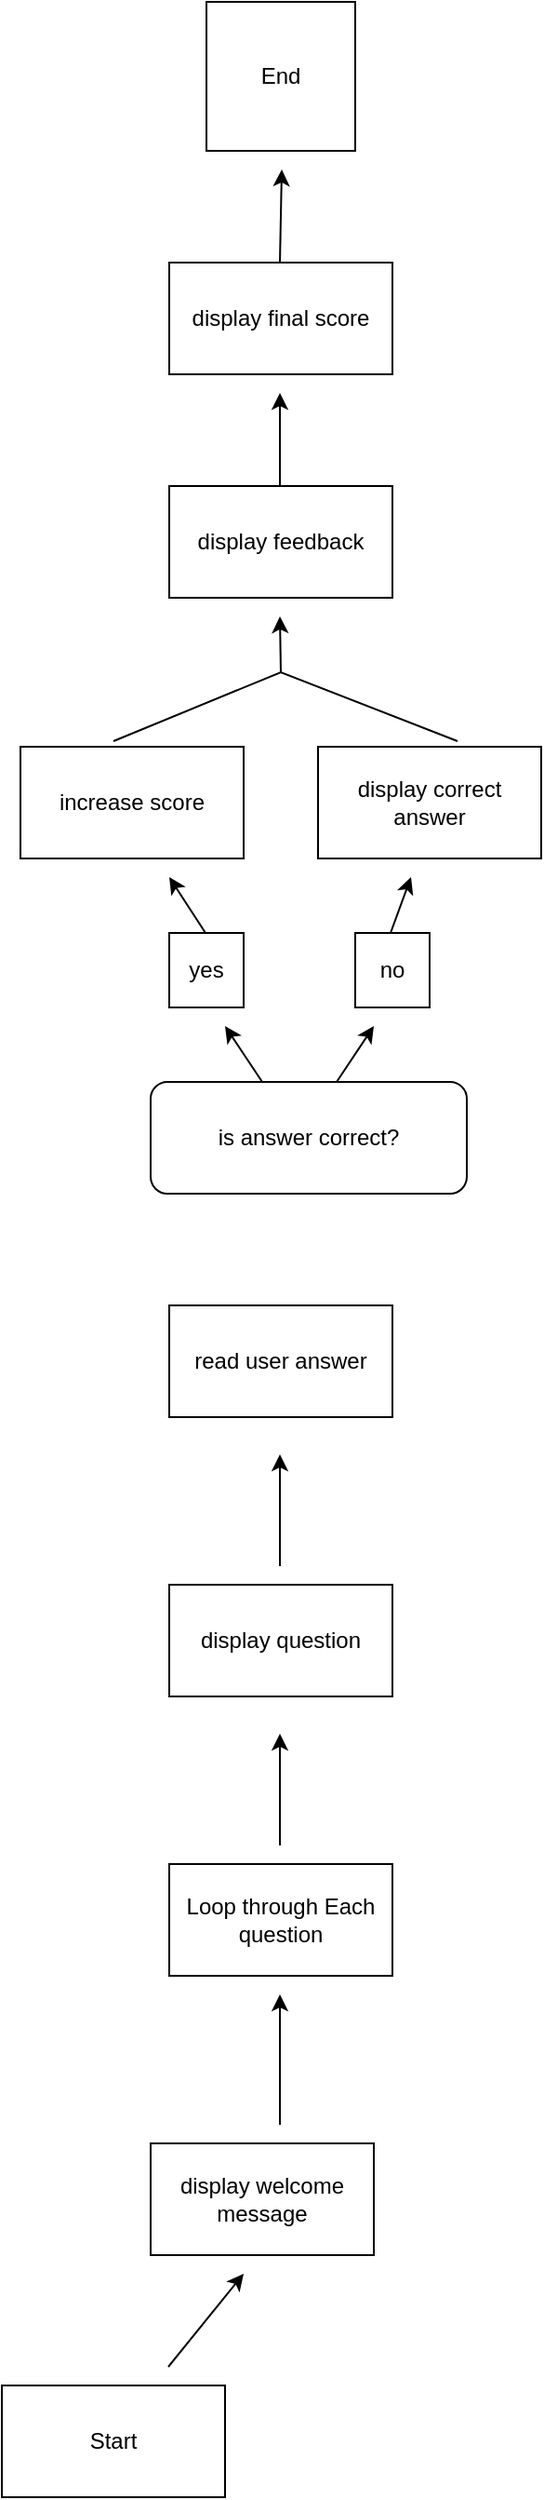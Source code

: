 <mxfile version="24.7.7">
  <diagram name="Page-1" id="uL-v-dKuU2Owsla2-7jN">
    <mxGraphModel grid="1" page="1" gridSize="10" guides="1" tooltips="1" connect="1" arrows="1" fold="1" pageScale="1" pageWidth="850" pageHeight="1100" math="0" shadow="0">
      <root>
        <mxCell id="0" />
        <mxCell id="1" parent="0" />
        <mxCell id="nh0oCBkSoKIm4h4epGR8-1" value="Start" style="rounded=0;whiteSpace=wrap;html=1;" vertex="1" parent="1">
          <mxGeometry x="-50" y="1080" width="120" height="60" as="geometry" />
        </mxCell>
        <mxCell id="nh0oCBkSoKIm4h4epGR8-2" value="" style="endArrow=classic;html=1;rounded=0;" edge="1" parent="1">
          <mxGeometry width="50" height="50" relative="1" as="geometry">
            <mxPoint x="39.5" y="1070" as="sourcePoint" />
            <mxPoint x="80" y="1020" as="targetPoint" />
          </mxGeometry>
        </mxCell>
        <mxCell id="nh0oCBkSoKIm4h4epGR8-3" value="display welcome message" style="rounded=0;whiteSpace=wrap;html=1;" vertex="1" parent="1">
          <mxGeometry x="30" y="950" width="120" height="60" as="geometry" />
        </mxCell>
        <mxCell id="nh0oCBkSoKIm4h4epGR8-4" value="Loop through Each question" style="rounded=0;whiteSpace=wrap;html=1;" vertex="1" parent="1">
          <mxGeometry x="40" y="800" width="120" height="60" as="geometry" />
        </mxCell>
        <mxCell id="nh0oCBkSoKIm4h4epGR8-6" value="" style="endArrow=classic;html=1;rounded=0;" edge="1" parent="1">
          <mxGeometry width="50" height="50" relative="1" as="geometry">
            <mxPoint x="99.5" y="940" as="sourcePoint" />
            <mxPoint x="99.5" y="870" as="targetPoint" />
          </mxGeometry>
        </mxCell>
        <mxCell id="nh0oCBkSoKIm4h4epGR8-7" value="display question" style="rounded=0;whiteSpace=wrap;html=1;" vertex="1" parent="1">
          <mxGeometry x="40" y="650" width="120" height="60" as="geometry" />
        </mxCell>
        <mxCell id="nh0oCBkSoKIm4h4epGR8-8" value="" style="endArrow=classic;html=1;rounded=0;" edge="1" parent="1">
          <mxGeometry width="50" height="50" relative="1" as="geometry">
            <mxPoint x="99.5" y="790" as="sourcePoint" />
            <mxPoint x="99.5" y="730" as="targetPoint" />
          </mxGeometry>
        </mxCell>
        <mxCell id="nh0oCBkSoKIm4h4epGR8-9" value="read user answer" style="rounded=0;whiteSpace=wrap;html=1;" vertex="1" parent="1">
          <mxGeometry x="40" y="500" width="120" height="60" as="geometry" />
        </mxCell>
        <mxCell id="nh0oCBkSoKIm4h4epGR8-10" value="" style="endArrow=classic;html=1;rounded=0;" edge="1" parent="1">
          <mxGeometry width="50" height="50" relative="1" as="geometry">
            <mxPoint x="99.5" y="640" as="sourcePoint" />
            <mxPoint x="99.5" y="580" as="targetPoint" />
          </mxGeometry>
        </mxCell>
        <mxCell id="nh0oCBkSoKIm4h4epGR8-11" value="is answer correct?" style="rounded=1;whiteSpace=wrap;html=1;" vertex="1" parent="1">
          <mxGeometry x="30" y="380" width="170" height="60" as="geometry" />
        </mxCell>
        <mxCell id="nh0oCBkSoKIm4h4epGR8-12" value="" style="endArrow=classic;html=1;rounded=0;" edge="1" parent="1">
          <mxGeometry width="50" height="50" relative="1" as="geometry">
            <mxPoint x="130" y="380" as="sourcePoint" />
            <mxPoint x="150" y="350" as="targetPoint" />
          </mxGeometry>
        </mxCell>
        <mxCell id="nh0oCBkSoKIm4h4epGR8-13" value="" style="endArrow=classic;html=1;rounded=0;" edge="1" parent="1">
          <mxGeometry width="50" height="50" relative="1" as="geometry">
            <mxPoint x="90" y="380" as="sourcePoint" />
            <mxPoint x="70" y="350" as="targetPoint" />
          </mxGeometry>
        </mxCell>
        <mxCell id="nh0oCBkSoKIm4h4epGR8-14" value="yes" style="whiteSpace=wrap;html=1;aspect=fixed;" vertex="1" parent="1">
          <mxGeometry x="40" y="300" width="40" height="40" as="geometry" />
        </mxCell>
        <mxCell id="nh0oCBkSoKIm4h4epGR8-15" value="no" style="whiteSpace=wrap;html=1;aspect=fixed;" vertex="1" parent="1">
          <mxGeometry x="140" y="300" width="40" height="40" as="geometry" />
        </mxCell>
        <mxCell id="nh0oCBkSoKIm4h4epGR8-16" value="" style="endArrow=classic;html=1;rounded=0;" edge="1" parent="1">
          <mxGeometry width="50" height="50" relative="1" as="geometry">
            <mxPoint x="59.5" y="300" as="sourcePoint" />
            <mxPoint x="40" y="270" as="targetPoint" />
          </mxGeometry>
        </mxCell>
        <mxCell id="nh0oCBkSoKIm4h4epGR8-17" value="" style="endArrow=classic;html=1;rounded=0;" edge="1" parent="1">
          <mxGeometry width="50" height="50" relative="1" as="geometry">
            <mxPoint x="159" y="300" as="sourcePoint" />
            <mxPoint x="170" y="270" as="targetPoint" />
          </mxGeometry>
        </mxCell>
        <mxCell id="nh0oCBkSoKIm4h4epGR8-18" value="increase score" style="rounded=0;whiteSpace=wrap;html=1;" vertex="1" parent="1">
          <mxGeometry x="-40" y="200" width="120" height="60" as="geometry" />
        </mxCell>
        <mxCell id="nh0oCBkSoKIm4h4epGR8-19" value="display correct answer" style="rounded=0;whiteSpace=wrap;html=1;" vertex="1" parent="1">
          <mxGeometry x="120" y="200" width="120" height="60" as="geometry" />
        </mxCell>
        <mxCell id="nh0oCBkSoKIm4h4epGR8-20" value="" style="endArrow=classic;html=1;rounded=0;" edge="1" parent="1">
          <mxGeometry width="50" height="50" relative="1" as="geometry">
            <mxPoint x="100" y="160" as="sourcePoint" />
            <mxPoint x="99.5" y="130" as="targetPoint" />
          </mxGeometry>
        </mxCell>
        <mxCell id="nh0oCBkSoKIm4h4epGR8-21" value="" style="endArrow=none;html=1;rounded=0;entryX=0.625;entryY=-0.05;entryDx=0;entryDy=0;entryPerimeter=0;" edge="1" parent="1" target="nh0oCBkSoKIm4h4epGR8-19">
          <mxGeometry width="50" height="50" relative="1" as="geometry">
            <mxPoint x="10" y="197" as="sourcePoint" />
            <mxPoint x="240" y="100" as="targetPoint" />
            <Array as="points">
              <mxPoint x="100" y="160" />
            </Array>
          </mxGeometry>
        </mxCell>
        <mxCell id="nh0oCBkSoKIm4h4epGR8-22" value="display feedback" style="rounded=0;whiteSpace=wrap;html=1;" vertex="1" parent="1">
          <mxGeometry x="40" y="60" width="120" height="60" as="geometry" />
        </mxCell>
        <mxCell id="nh0oCBkSoKIm4h4epGR8-23" value="display final score" style="rounded=0;whiteSpace=wrap;html=1;" vertex="1" parent="1">
          <mxGeometry x="40" y="-60" width="120" height="60" as="geometry" />
        </mxCell>
        <mxCell id="nh0oCBkSoKIm4h4epGR8-24" value="" style="endArrow=classic;html=1;rounded=0;" edge="1" parent="1">
          <mxGeometry width="50" height="50" relative="1" as="geometry">
            <mxPoint x="99.5" y="60" as="sourcePoint" />
            <mxPoint x="99.5" y="10" as="targetPoint" />
          </mxGeometry>
        </mxCell>
        <mxCell id="nh0oCBkSoKIm4h4epGR8-25" value="End" style="whiteSpace=wrap;html=1;aspect=fixed;" vertex="1" parent="1">
          <mxGeometry x="60" y="-200" width="80" height="80" as="geometry" />
        </mxCell>
        <mxCell id="nh0oCBkSoKIm4h4epGR8-26" value="" style="endArrow=classic;html=1;rounded=0;" edge="1" parent="1">
          <mxGeometry width="50" height="50" relative="1" as="geometry">
            <mxPoint x="99.5" y="-60" as="sourcePoint" />
            <mxPoint x="100.5" y="-110" as="targetPoint" />
          </mxGeometry>
        </mxCell>
      </root>
    </mxGraphModel>
  </diagram>
</mxfile>
